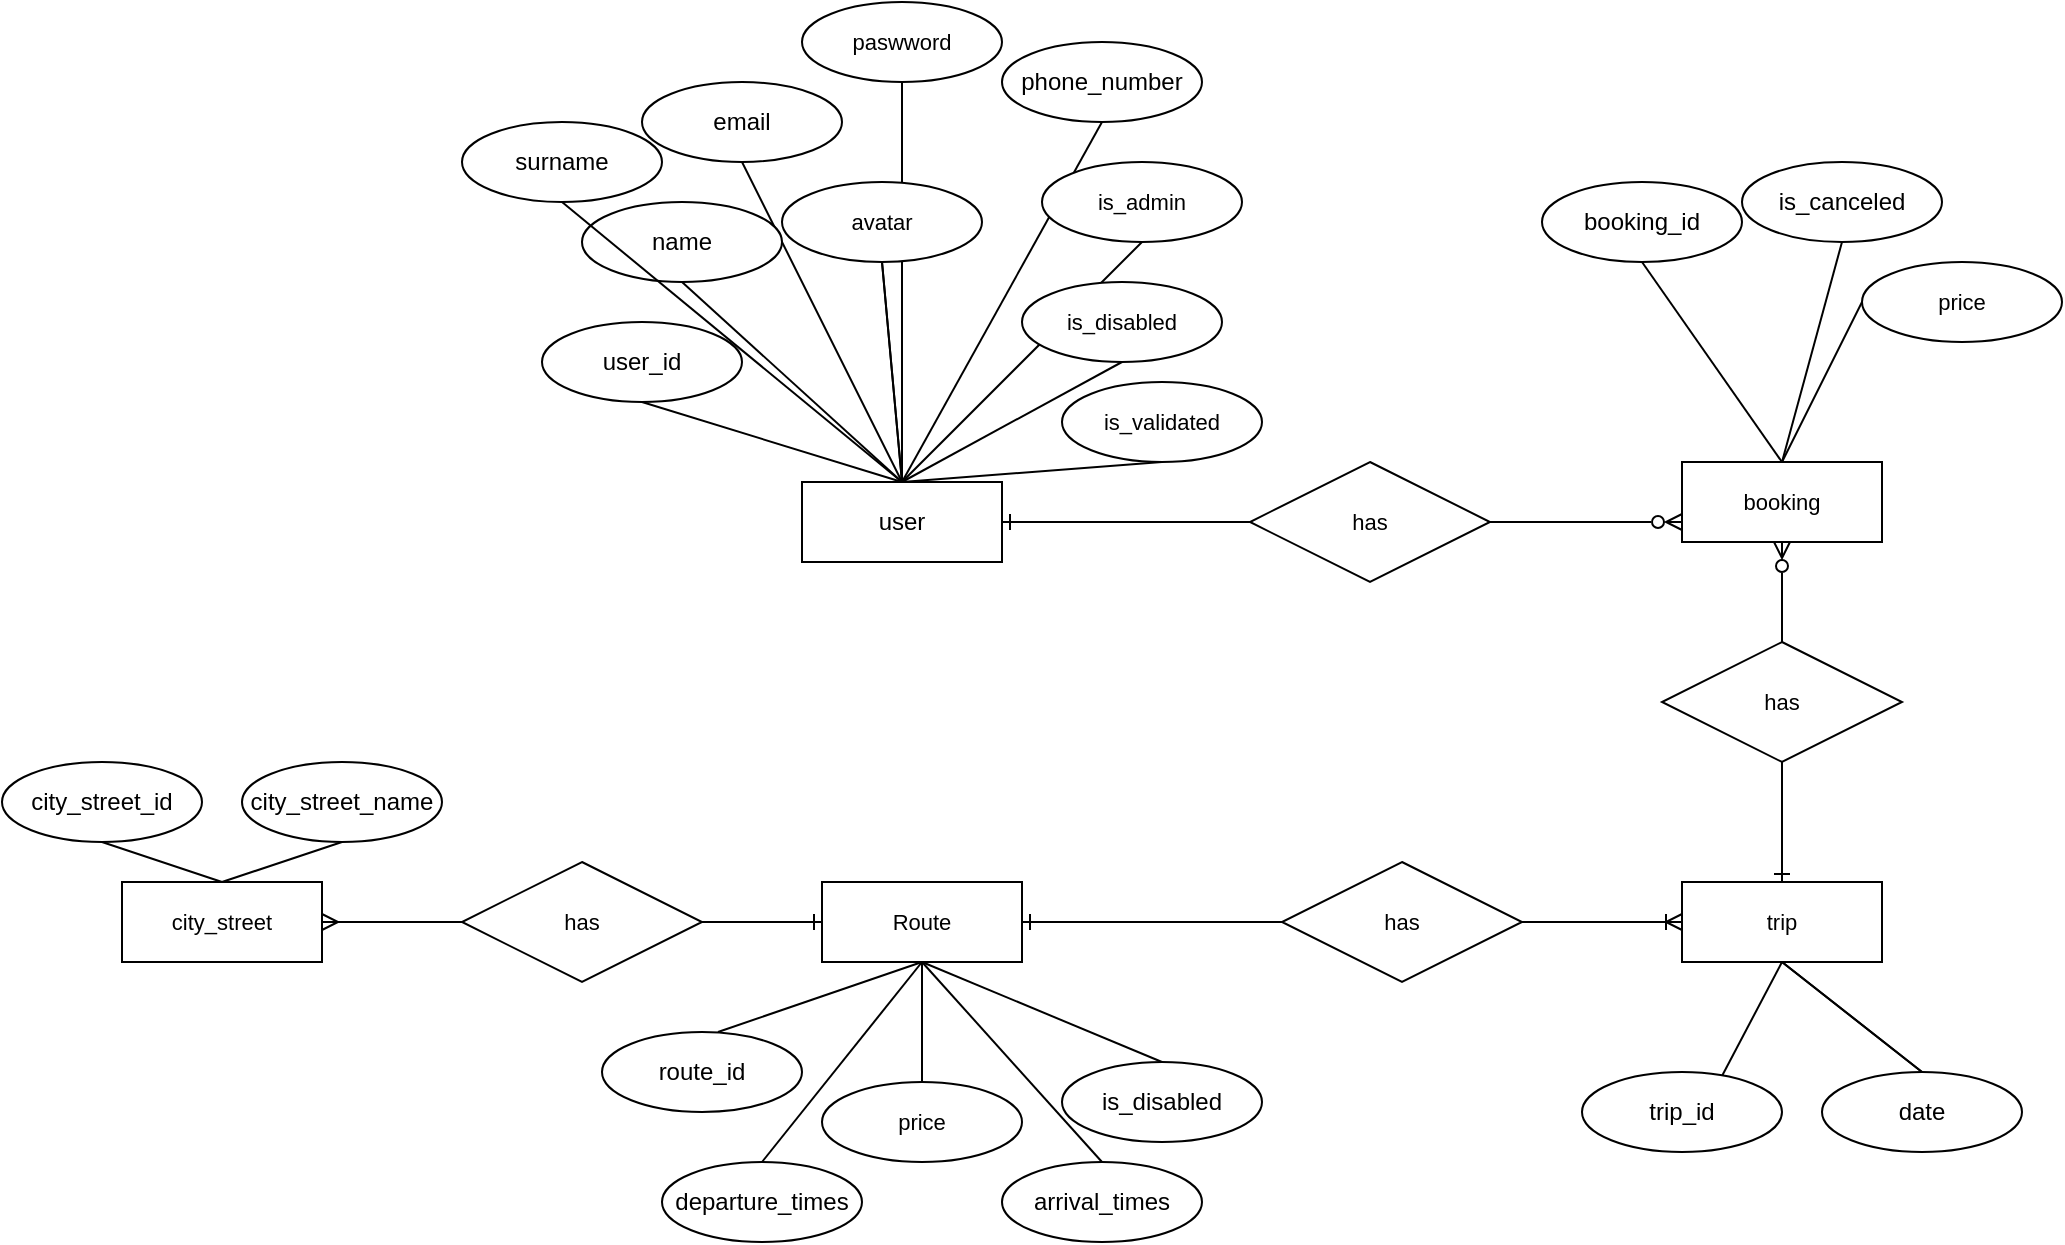 <mxfile version="24.7.6">
  <diagram name="Página-1" id="iMOUHtoWWbAzjmj-ZY_G">
    <mxGraphModel dx="2261" dy="772" grid="1" gridSize="10" guides="1" tooltips="1" connect="1" arrows="1" fold="1" page="1" pageScale="1" pageWidth="827" pageHeight="1169" math="0" shadow="0">
      <root>
        <mxCell id="0" />
        <mxCell id="1" parent="0" />
        <mxCell id="nYsi4IdfZY6VOzRbPfga-7" style="rounded=0;orthogonalLoop=1;jettySize=auto;html=1;exitX=0.5;exitY=0;exitDx=0;exitDy=0;entryX=0.5;entryY=1;entryDx=0;entryDy=0;endArrow=none;endFill=0;" parent="1" source="nYsi4IdfZY6VOzRbPfga-1" target="nYsi4IdfZY6VOzRbPfga-3" edge="1">
          <mxGeometry relative="1" as="geometry" />
        </mxCell>
        <mxCell id="nYsi4IdfZY6VOzRbPfga-8" style="rounded=0;orthogonalLoop=1;jettySize=auto;html=1;exitX=0.5;exitY=0;exitDx=0;exitDy=0;entryX=0.5;entryY=1;entryDx=0;entryDy=0;endArrow=none;endFill=0;" parent="1" source="nYsi4IdfZY6VOzRbPfga-1" target="nYsi4IdfZY6VOzRbPfga-4" edge="1">
          <mxGeometry relative="1" as="geometry" />
        </mxCell>
        <mxCell id="nYsi4IdfZY6VOzRbPfga-9" style="edgeStyle=none;shape=connector;rounded=0;orthogonalLoop=1;jettySize=auto;html=1;exitX=0.5;exitY=0;exitDx=0;exitDy=0;entryX=0.5;entryY=1;entryDx=0;entryDy=0;strokeColor=default;align=center;verticalAlign=middle;fontFamily=Helvetica;fontSize=11;fontColor=default;labelBackgroundColor=default;endArrow=none;endFill=0;" parent="1" source="nYsi4IdfZY6VOzRbPfga-1" target="nYsi4IdfZY6VOzRbPfga-6" edge="1">
          <mxGeometry relative="1" as="geometry" />
        </mxCell>
        <mxCell id="nYsi4IdfZY6VOzRbPfga-10" style="edgeStyle=none;shape=connector;rounded=0;orthogonalLoop=1;jettySize=auto;html=1;exitX=0.5;exitY=0;exitDx=0;exitDy=0;entryX=0.5;entryY=1;entryDx=0;entryDy=0;strokeColor=default;align=center;verticalAlign=middle;fontFamily=Helvetica;fontSize=11;fontColor=default;labelBackgroundColor=default;endArrow=none;endFill=0;" parent="1" source="nYsi4IdfZY6VOzRbPfga-1" target="nYsi4IdfZY6VOzRbPfga-5" edge="1">
          <mxGeometry relative="1" as="geometry" />
        </mxCell>
        <mxCell id="nYsi4IdfZY6VOzRbPfga-13" style="edgeStyle=none;shape=connector;rounded=0;orthogonalLoop=1;jettySize=auto;html=1;exitX=0.5;exitY=0;exitDx=0;exitDy=0;entryX=0.5;entryY=1;entryDx=0;entryDy=0;strokeColor=default;align=center;verticalAlign=middle;fontFamily=Helvetica;fontSize=11;fontColor=default;labelBackgroundColor=default;endArrow=none;endFill=0;" parent="1" source="nYsi4IdfZY6VOzRbPfga-1" target="nYsi4IdfZY6VOzRbPfga-11" edge="1">
          <mxGeometry relative="1" as="geometry" />
        </mxCell>
        <mxCell id="nYsi4IdfZY6VOzRbPfga-14" style="edgeStyle=none;shape=connector;rounded=0;orthogonalLoop=1;jettySize=auto;html=1;exitX=0.5;exitY=0;exitDx=0;exitDy=0;entryX=0.5;entryY=1;entryDx=0;entryDy=0;strokeColor=default;align=center;verticalAlign=middle;fontFamily=Helvetica;fontSize=11;fontColor=default;labelBackgroundColor=default;endArrow=none;endFill=0;" parent="1" source="nYsi4IdfZY6VOzRbPfga-1" target="nYsi4IdfZY6VOzRbPfga-12" edge="1">
          <mxGeometry relative="1" as="geometry" />
        </mxCell>
        <mxCell id="nYsi4IdfZY6VOzRbPfga-17" style="edgeStyle=none;shape=connector;rounded=0;orthogonalLoop=1;jettySize=auto;html=1;exitX=0.5;exitY=0;exitDx=0;exitDy=0;entryX=0.5;entryY=1;entryDx=0;entryDy=0;strokeColor=default;align=center;verticalAlign=middle;fontFamily=Helvetica;fontSize=11;fontColor=default;labelBackgroundColor=default;endArrow=none;endFill=0;" parent="1" source="nYsi4IdfZY6VOzRbPfga-1" target="nYsi4IdfZY6VOzRbPfga-16" edge="1">
          <mxGeometry relative="1" as="geometry" />
        </mxCell>
        <mxCell id="nYsi4IdfZY6VOzRbPfga-24" style="edgeStyle=none;shape=connector;rounded=0;orthogonalLoop=1;jettySize=auto;html=1;exitX=0.5;exitY=0;exitDx=0;exitDy=0;entryX=0.5;entryY=1;entryDx=0;entryDy=0;strokeColor=default;align=center;verticalAlign=middle;fontFamily=Helvetica;fontSize=11;fontColor=default;labelBackgroundColor=default;endArrow=none;endFill=0;" parent="1" source="nYsi4IdfZY6VOzRbPfga-1" target="nYsi4IdfZY6VOzRbPfga-23" edge="1">
          <mxGeometry relative="1" as="geometry">
            <mxPoint x="330" y="260" as="targetPoint" />
          </mxGeometry>
        </mxCell>
        <mxCell id="nYsi4IdfZY6VOzRbPfga-64" style="edgeStyle=none;shape=connector;rounded=0;orthogonalLoop=1;jettySize=auto;html=1;exitX=0.5;exitY=0;exitDx=0;exitDy=0;entryX=0.5;entryY=1;entryDx=0;entryDy=0;strokeColor=default;align=center;verticalAlign=middle;fontFamily=Helvetica;fontSize=11;fontColor=default;labelBackgroundColor=default;endArrow=none;endFill=0;" parent="1" source="nYsi4IdfZY6VOzRbPfga-1" target="nYsi4IdfZY6VOzRbPfga-63" edge="1">
          <mxGeometry relative="1" as="geometry" />
        </mxCell>
        <mxCell id="nYsi4IdfZY6VOzRbPfga-69" style="edgeStyle=none;shape=connector;rounded=0;orthogonalLoop=1;jettySize=auto;html=1;exitX=1;exitY=0.5;exitDx=0;exitDy=0;entryX=0;entryY=0.5;entryDx=0;entryDy=0;strokeColor=default;align=center;verticalAlign=middle;fontFamily=Helvetica;fontSize=11;fontColor=default;labelBackgroundColor=default;endArrow=none;endFill=0;startArrow=ERone;startFill=0;" parent="1" source="nYsi4IdfZY6VOzRbPfga-1" target="nYsi4IdfZY6VOzRbPfga-68" edge="1">
          <mxGeometry relative="1" as="geometry" />
        </mxCell>
        <mxCell id="nYsi4IdfZY6VOzRbPfga-1" value="user" style="whiteSpace=wrap;html=1;align=center;" parent="1" vertex="1">
          <mxGeometry x="130" y="270" width="100" height="40" as="geometry" />
        </mxCell>
        <mxCell id="nYsi4IdfZY6VOzRbPfga-3" value="user_id" style="ellipse;whiteSpace=wrap;html=1;align=center;" parent="1" vertex="1">
          <mxGeometry y="190" width="100" height="40" as="geometry" />
        </mxCell>
        <mxCell id="nYsi4IdfZY6VOzRbPfga-4" value="name" style="ellipse;whiteSpace=wrap;html=1;align=center;" parent="1" vertex="1">
          <mxGeometry x="20" y="130" width="100" height="40" as="geometry" />
        </mxCell>
        <mxCell id="nYsi4IdfZY6VOzRbPfga-5" value="phone_number" style="ellipse;whiteSpace=wrap;html=1;align=center;" parent="1" vertex="1">
          <mxGeometry x="230" y="50" width="100" height="40" as="geometry" />
        </mxCell>
        <mxCell id="nYsi4IdfZY6VOzRbPfga-6" value="email" style="ellipse;whiteSpace=wrap;html=1;align=center;" parent="1" vertex="1">
          <mxGeometry x="50" y="70" width="100" height="40" as="geometry" />
        </mxCell>
        <mxCell id="nYsi4IdfZY6VOzRbPfga-11" value="is_admin" style="ellipse;whiteSpace=wrap;html=1;align=center;fontFamily=Helvetica;fontSize=11;fontColor=default;labelBackgroundColor=default;" parent="1" vertex="1">
          <mxGeometry x="250" y="110" width="100" height="40" as="geometry" />
        </mxCell>
        <mxCell id="nYsi4IdfZY6VOzRbPfga-12" value="is_disabled" style="ellipse;whiteSpace=wrap;html=1;align=center;fontFamily=Helvetica;fontSize=11;fontColor=default;labelBackgroundColor=default;" parent="1" vertex="1">
          <mxGeometry x="240" y="170" width="100" height="40" as="geometry" />
        </mxCell>
        <mxCell id="nYsi4IdfZY6VOzRbPfga-16" value="paswword" style="ellipse;whiteSpace=wrap;html=1;align=center;fontFamily=Helvetica;fontSize=11;fontColor=default;labelBackgroundColor=default;" parent="1" vertex="1">
          <mxGeometry x="130" y="30" width="100" height="40" as="geometry" />
        </mxCell>
        <mxCell id="nYsi4IdfZY6VOzRbPfga-23" value="is_validated" style="ellipse;whiteSpace=wrap;html=1;align=center;fontFamily=Helvetica;fontSize=11;fontColor=default;labelBackgroundColor=default;" parent="1" vertex="1">
          <mxGeometry x="260" y="220" width="100" height="40" as="geometry" />
        </mxCell>
        <mxCell id="nYsi4IdfZY6VOzRbPfga-33" style="edgeStyle=none;shape=connector;rounded=0;orthogonalLoop=1;jettySize=auto;html=1;exitX=0.5;exitY=1;exitDx=0;exitDy=0;entryX=0.5;entryY=0;entryDx=0;entryDy=0;strokeColor=default;align=center;verticalAlign=middle;fontFamily=Helvetica;fontSize=11;fontColor=default;labelBackgroundColor=default;endArrow=none;endFill=0;" parent="1" source="nYsi4IdfZY6VOzRbPfga-25" target="nYsi4IdfZY6VOzRbPfga-31" edge="1">
          <mxGeometry relative="1" as="geometry" />
        </mxCell>
        <mxCell id="nYsi4IdfZY6VOzRbPfga-77" style="edgeStyle=none;shape=connector;rounded=0;orthogonalLoop=1;jettySize=auto;html=1;exitX=1;exitY=0.5;exitDx=0;exitDy=0;entryX=0;entryY=0.5;entryDx=0;entryDy=0;strokeColor=default;align=center;verticalAlign=middle;fontFamily=Helvetica;fontSize=11;fontColor=default;labelBackgroundColor=default;endArrow=none;endFill=0;startArrow=ERone;startFill=0;" parent="1" source="nYsi4IdfZY6VOzRbPfga-25" target="nYsi4IdfZY6VOzRbPfga-75" edge="1">
          <mxGeometry relative="1" as="geometry" />
        </mxCell>
        <mxCell id="nYsi4IdfZY6VOzRbPfga-25" value="Route" style="whiteSpace=wrap;html=1;align=center;fontFamily=Helvetica;fontSize=11;fontColor=default;labelBackgroundColor=default;" parent="1" vertex="1">
          <mxGeometry x="140" y="470" width="100" height="40" as="geometry" />
        </mxCell>
        <mxCell id="nYsi4IdfZY6VOzRbPfga-26" value="route_id" style="ellipse;whiteSpace=wrap;html=1;align=center;" parent="1" vertex="1">
          <mxGeometry x="30" y="545" width="100" height="40" as="geometry" />
        </mxCell>
        <mxCell id="nYsi4IdfZY6VOzRbPfga-31" value="is_disabled" style="ellipse;whiteSpace=wrap;html=1;align=center;" parent="1" vertex="1">
          <mxGeometry x="260" y="560" width="100" height="40" as="geometry" />
        </mxCell>
        <mxCell id="nYsi4IdfZY6VOzRbPfga-32" style="edgeStyle=none;shape=connector;rounded=0;orthogonalLoop=1;jettySize=auto;html=1;exitX=0.5;exitY=1;exitDx=0;exitDy=0;entryX=0.58;entryY=0;entryDx=0;entryDy=0;entryPerimeter=0;strokeColor=default;align=center;verticalAlign=middle;fontFamily=Helvetica;fontSize=11;fontColor=default;labelBackgroundColor=default;endArrow=none;endFill=0;" parent="1" source="nYsi4IdfZY6VOzRbPfga-25" target="nYsi4IdfZY6VOzRbPfga-26" edge="1">
          <mxGeometry relative="1" as="geometry" />
        </mxCell>
        <mxCell id="nYsi4IdfZY6VOzRbPfga-73" style="edgeStyle=none;shape=connector;rounded=0;orthogonalLoop=1;jettySize=auto;html=1;exitX=0.5;exitY=1;exitDx=0;exitDy=0;entryX=0.5;entryY=0;entryDx=0;entryDy=0;strokeColor=default;align=center;verticalAlign=middle;fontFamily=Helvetica;fontSize=11;fontColor=default;labelBackgroundColor=default;endArrow=none;endFill=0;startArrow=ERzeroToMany;startFill=0;" parent="1" source="nYsi4IdfZY6VOzRbPfga-38" target="nYsi4IdfZY6VOzRbPfga-72" edge="1">
          <mxGeometry relative="1" as="geometry" />
        </mxCell>
        <mxCell id="nYsi4IdfZY6VOzRbPfga-38" value="booking" style="whiteSpace=wrap;html=1;align=center;fontFamily=Helvetica;fontSize=11;fontColor=default;labelBackgroundColor=default;" parent="1" vertex="1">
          <mxGeometry x="570" y="260" width="100" height="40" as="geometry" />
        </mxCell>
        <mxCell id="nYsi4IdfZY6VOzRbPfga-49" style="edgeStyle=none;shape=connector;rounded=0;orthogonalLoop=1;jettySize=auto;html=1;exitX=0.5;exitY=1;exitDx=0;exitDy=0;entryX=0.5;entryY=0;entryDx=0;entryDy=0;strokeColor=default;align=center;verticalAlign=middle;fontFamily=Helvetica;fontSize=11;fontColor=default;labelBackgroundColor=default;endArrow=none;endFill=0;" parent="1" source="nYsi4IdfZY6VOzRbPfga-40" target="nYsi4IdfZY6VOzRbPfga-38" edge="1">
          <mxGeometry relative="1" as="geometry" />
        </mxCell>
        <mxCell id="nYsi4IdfZY6VOzRbPfga-40" value="booking_id" style="ellipse;whiteSpace=wrap;html=1;align=center;" parent="1" vertex="1">
          <mxGeometry x="500" y="120" width="100" height="40" as="geometry" />
        </mxCell>
        <mxCell id="nYsi4IdfZY6VOzRbPfga-47" style="edgeStyle=none;shape=connector;rounded=0;orthogonalLoop=1;jettySize=auto;html=1;exitX=0.5;exitY=1;exitDx=0;exitDy=0;strokeColor=default;align=center;verticalAlign=middle;fontFamily=Helvetica;fontSize=11;fontColor=default;labelBackgroundColor=default;endArrow=none;endFill=0;entryX=0.5;entryY=0;entryDx=0;entryDy=0;" parent="1" source="nYsi4IdfZY6VOzRbPfga-44" target="nYsi4IdfZY6VOzRbPfga-38" edge="1">
          <mxGeometry relative="1" as="geometry">
            <mxPoint x="610" y="190" as="targetPoint" />
          </mxGeometry>
        </mxCell>
        <mxCell id="nYsi4IdfZY6VOzRbPfga-44" value="is_canceled" style="ellipse;whiteSpace=wrap;html=1;align=center;" parent="1" vertex="1">
          <mxGeometry x="600" y="110" width="100" height="40" as="geometry" />
        </mxCell>
        <mxCell id="nYsi4IdfZY6VOzRbPfga-74" style="edgeStyle=none;shape=connector;rounded=0;orthogonalLoop=1;jettySize=auto;html=1;exitX=0.5;exitY=0;exitDx=0;exitDy=0;entryX=0.5;entryY=1;entryDx=0;entryDy=0;strokeColor=default;align=center;verticalAlign=middle;fontFamily=Helvetica;fontSize=11;fontColor=default;labelBackgroundColor=default;endArrow=none;endFill=0;startArrow=ERone;startFill=0;" parent="1" source="nYsi4IdfZY6VOzRbPfga-50" target="nYsi4IdfZY6VOzRbPfga-72" edge="1">
          <mxGeometry relative="1" as="geometry" />
        </mxCell>
        <mxCell id="nYsi4IdfZY6VOzRbPfga-76" style="edgeStyle=none;shape=connector;rounded=0;orthogonalLoop=1;jettySize=auto;html=1;exitX=0;exitY=0.5;exitDx=0;exitDy=0;entryX=1;entryY=0.5;entryDx=0;entryDy=0;strokeColor=default;align=center;verticalAlign=middle;fontFamily=Helvetica;fontSize=11;fontColor=default;labelBackgroundColor=default;endArrow=none;endFill=0;startArrow=ERoneToMany;startFill=0;" parent="1" source="nYsi4IdfZY6VOzRbPfga-50" target="nYsi4IdfZY6VOzRbPfga-75" edge="1">
          <mxGeometry relative="1" as="geometry" />
        </mxCell>
        <mxCell id="nYsi4IdfZY6VOzRbPfga-50" value="trip" style="whiteSpace=wrap;html=1;align=center;fontFamily=Helvetica;fontSize=11;fontColor=default;labelBackgroundColor=default;" parent="1" vertex="1">
          <mxGeometry x="570" y="470" width="100" height="40" as="geometry" />
        </mxCell>
        <mxCell id="nYsi4IdfZY6VOzRbPfga-53" style="edgeStyle=none;shape=connector;rounded=0;orthogonalLoop=1;jettySize=auto;html=1;exitX=0.5;exitY=1;exitDx=0;exitDy=0;entryX=0.5;entryY=1;entryDx=0;entryDy=0;strokeColor=default;align=center;verticalAlign=middle;fontFamily=Helvetica;fontSize=11;fontColor=default;labelBackgroundColor=default;endArrow=none;endFill=0;" parent="1" source="nYsi4IdfZY6VOzRbPfga-52" target="nYsi4IdfZY6VOzRbPfga-50" edge="1">
          <mxGeometry relative="1" as="geometry">
            <mxPoint x="500" y="540" as="sourcePoint" />
          </mxGeometry>
        </mxCell>
        <mxCell id="nYsi4IdfZY6VOzRbPfga-52" value="trip_id" style="ellipse;whiteSpace=wrap;html=1;align=center;" parent="1" vertex="1">
          <mxGeometry x="520" y="565" width="100" height="40" as="geometry" />
        </mxCell>
        <mxCell id="nYsi4IdfZY6VOzRbPfga-55" style="edgeStyle=none;shape=connector;rounded=0;orthogonalLoop=1;jettySize=auto;html=1;exitX=0.5;exitY=0;exitDx=0;exitDy=0;entryX=0.5;entryY=1;entryDx=0;entryDy=0;strokeColor=default;align=center;verticalAlign=middle;fontFamily=Helvetica;fontSize=11;fontColor=default;labelBackgroundColor=default;endArrow=none;endFill=0;" parent="1" source="nYsi4IdfZY6VOzRbPfga-56" target="nYsi4IdfZY6VOzRbPfga-50" edge="1">
          <mxGeometry relative="1" as="geometry" />
        </mxCell>
        <mxCell id="nYsi4IdfZY6VOzRbPfga-57" style="edgeStyle=none;shape=connector;rounded=0;orthogonalLoop=1;jettySize=auto;html=1;exitX=0.5;exitY=0;exitDx=0;exitDy=0;entryX=0.5;entryY=1;entryDx=0;entryDy=0;strokeColor=default;align=center;verticalAlign=middle;fontFamily=Helvetica;fontSize=11;fontColor=default;labelBackgroundColor=default;endArrow=none;endFill=0;" parent="1" source="nYsi4IdfZY6VOzRbPfga-56" target="nYsi4IdfZY6VOzRbPfga-50" edge="1">
          <mxGeometry relative="1" as="geometry">
            <mxPoint x="670" y="490" as="sourcePoint" />
          </mxGeometry>
        </mxCell>
        <mxCell id="nYsi4IdfZY6VOzRbPfga-62" style="edgeStyle=none;shape=connector;rounded=0;orthogonalLoop=1;jettySize=auto;html=1;exitX=0.5;exitY=0;exitDx=0;exitDy=0;entryX=0.5;entryY=1;entryDx=0;entryDy=0;strokeColor=default;align=center;verticalAlign=middle;fontFamily=Helvetica;fontSize=11;fontColor=default;labelBackgroundColor=default;endArrow=none;endFill=0;" parent="1" source="nYsi4IdfZY6VOzRbPfga-61" target="nYsi4IdfZY6VOzRbPfga-25" edge="1">
          <mxGeometry relative="1" as="geometry" />
        </mxCell>
        <mxCell id="nYsi4IdfZY6VOzRbPfga-61" value="price" style="ellipse;whiteSpace=wrap;html=1;align=center;fontFamily=Helvetica;fontSize=11;fontColor=default;labelBackgroundColor=default;" parent="1" vertex="1">
          <mxGeometry x="140" y="570" width="100" height="40" as="geometry" />
        </mxCell>
        <mxCell id="nYsi4IdfZY6VOzRbPfga-65" value="" style="edgeStyle=none;shape=connector;rounded=0;orthogonalLoop=1;jettySize=auto;html=1;exitX=0.5;exitY=0;exitDx=0;exitDy=0;entryX=0.5;entryY=1;entryDx=0;entryDy=0;strokeColor=default;align=center;verticalAlign=middle;fontFamily=Helvetica;fontSize=11;fontColor=default;labelBackgroundColor=default;endArrow=none;endFill=0;" parent="1" source="nYsi4IdfZY6VOzRbPfga-1" target="nYsi4IdfZY6VOzRbPfga-63" edge="1">
          <mxGeometry relative="1" as="geometry">
            <mxPoint x="180" y="270" as="sourcePoint" />
            <mxPoint x="180" y="70" as="targetPoint" />
          </mxGeometry>
        </mxCell>
        <mxCell id="nYsi4IdfZY6VOzRbPfga-63" value="avatar" style="ellipse;whiteSpace=wrap;html=1;align=center;fontFamily=Helvetica;fontSize=11;fontColor=default;labelBackgroundColor=default;" parent="1" vertex="1">
          <mxGeometry x="120" y="120" width="100" height="40" as="geometry" />
        </mxCell>
        <mxCell id="nYsi4IdfZY6VOzRbPfga-67" style="edgeStyle=none;shape=connector;rounded=0;orthogonalLoop=1;jettySize=auto;html=1;exitX=0;exitY=0.5;exitDx=0;exitDy=0;entryX=0.5;entryY=0;entryDx=0;entryDy=0;strokeColor=default;align=center;verticalAlign=middle;fontFamily=Helvetica;fontSize=11;fontColor=default;labelBackgroundColor=default;endArrow=none;endFill=0;" parent="1" source="nYsi4IdfZY6VOzRbPfga-66" target="nYsi4IdfZY6VOzRbPfga-38" edge="1">
          <mxGeometry relative="1" as="geometry" />
        </mxCell>
        <mxCell id="nYsi4IdfZY6VOzRbPfga-66" value="price" style="ellipse;whiteSpace=wrap;html=1;align=center;fontFamily=Helvetica;fontSize=11;fontColor=default;labelBackgroundColor=default;" parent="1" vertex="1">
          <mxGeometry x="660" y="160" width="100" height="40" as="geometry" />
        </mxCell>
        <mxCell id="nYsi4IdfZY6VOzRbPfga-70" style="edgeStyle=none;shape=connector;rounded=0;orthogonalLoop=1;jettySize=auto;html=1;exitX=1;exitY=0.5;exitDx=0;exitDy=0;entryX=0;entryY=0.75;entryDx=0;entryDy=0;strokeColor=default;align=center;verticalAlign=middle;fontFamily=Helvetica;fontSize=11;fontColor=default;labelBackgroundColor=default;endArrow=ERzeroToMany;endFill=0;startArrow=none;startFill=0;" parent="1" source="nYsi4IdfZY6VOzRbPfga-68" target="nYsi4IdfZY6VOzRbPfga-38" edge="1">
          <mxGeometry relative="1" as="geometry" />
        </mxCell>
        <mxCell id="nYsi4IdfZY6VOzRbPfga-68" value="has" style="shape=rhombus;perimeter=rhombusPerimeter;whiteSpace=wrap;html=1;align=center;fontFamily=Helvetica;fontSize=11;fontColor=default;labelBackgroundColor=default;" parent="1" vertex="1">
          <mxGeometry x="354" y="260" width="120" height="60" as="geometry" />
        </mxCell>
        <mxCell id="nYsi4IdfZY6VOzRbPfga-56" value="date" style="ellipse;whiteSpace=wrap;html=1;align=center;" parent="1" vertex="1">
          <mxGeometry x="640" y="565" width="100" height="40" as="geometry" />
        </mxCell>
        <mxCell id="nYsi4IdfZY6VOzRbPfga-72" value="has" style="shape=rhombus;perimeter=rhombusPerimeter;whiteSpace=wrap;html=1;align=center;fontFamily=Helvetica;fontSize=11;fontColor=default;labelBackgroundColor=default;" parent="1" vertex="1">
          <mxGeometry x="560" y="350" width="120" height="60" as="geometry" />
        </mxCell>
        <mxCell id="nYsi4IdfZY6VOzRbPfga-75" value="has" style="shape=rhombus;perimeter=rhombusPerimeter;whiteSpace=wrap;html=1;align=center;fontFamily=Helvetica;fontSize=11;fontColor=default;labelBackgroundColor=default;" parent="1" vertex="1">
          <mxGeometry x="370" y="460" width="120" height="60" as="geometry" />
        </mxCell>
        <mxCell id="hmUXVvNYB8algDmbWfQr-1" value="departure_times" style="ellipse;whiteSpace=wrap;html=1;align=center;" parent="1" vertex="1">
          <mxGeometry x="60" y="610" width="100" height="40" as="geometry" />
        </mxCell>
        <mxCell id="hmUXVvNYB8algDmbWfQr-3" style="edgeStyle=none;shape=connector;rounded=0;orthogonalLoop=1;jettySize=auto;html=1;exitX=0.5;exitY=1;exitDx=0;exitDy=0;entryX=0.5;entryY=0;entryDx=0;entryDy=0;strokeColor=default;align=center;verticalAlign=middle;fontFamily=Helvetica;fontSize=11;fontColor=default;labelBackgroundColor=default;endArrow=none;endFill=0;" parent="1" source="nYsi4IdfZY6VOzRbPfga-25" target="hmUXVvNYB8algDmbWfQr-1" edge="1">
          <mxGeometry relative="1" as="geometry">
            <mxPoint x="200" y="520" as="sourcePoint" />
            <mxPoint x="270" y="700" as="targetPoint" />
          </mxGeometry>
        </mxCell>
        <mxCell id="hmUXVvNYB8algDmbWfQr-10" style="edgeStyle=none;shape=connector;rounded=0;orthogonalLoop=1;jettySize=auto;html=1;exitX=0.5;exitY=0;exitDx=0;exitDy=0;entryX=0.5;entryY=1;entryDx=0;entryDy=0;strokeColor=default;align=center;verticalAlign=middle;fontFamily=Helvetica;fontSize=11;fontColor=default;labelBackgroundColor=default;endArrow=none;endFill=0;" parent="1" source="hmUXVvNYB8algDmbWfQr-11" target="hmUXVvNYB8algDmbWfQr-12" edge="1">
          <mxGeometry relative="1" as="geometry" />
        </mxCell>
        <mxCell id="hmUXVvNYB8algDmbWfQr-19" style="edgeStyle=none;shape=connector;rounded=0;orthogonalLoop=1;jettySize=auto;html=1;exitX=1;exitY=0.5;exitDx=0;exitDy=0;strokeColor=default;align=center;verticalAlign=middle;fontFamily=Helvetica;fontSize=11;fontColor=default;labelBackgroundColor=default;endArrow=none;endFill=0;entryX=0;entryY=0.5;entryDx=0;entryDy=0;startArrow=ERmany;startFill=0;" parent="1" source="hmUXVvNYB8algDmbWfQr-11" target="hmUXVvNYB8algDmbWfQr-16" edge="1">
          <mxGeometry relative="1" as="geometry">
            <mxPoint x="30" y="550" as="targetPoint" />
          </mxGeometry>
        </mxCell>
        <mxCell id="hmUXVvNYB8algDmbWfQr-11" value="city_street" style="whiteSpace=wrap;html=1;align=center;fontFamily=Helvetica;fontSize=11;fontColor=default;labelBackgroundColor=default;" parent="1" vertex="1">
          <mxGeometry x="-210" y="470" width="100" height="40" as="geometry" />
        </mxCell>
        <mxCell id="hmUXVvNYB8algDmbWfQr-12" value="city_street_id" style="ellipse;whiteSpace=wrap;html=1;align=center;" parent="1" vertex="1">
          <mxGeometry x="-270" y="410" width="100" height="40" as="geometry" />
        </mxCell>
        <mxCell id="hmUXVvNYB8algDmbWfQr-13" style="edgeStyle=none;shape=connector;rounded=0;orthogonalLoop=1;jettySize=auto;html=1;exitX=0.5;exitY=1;exitDx=0;exitDy=0;entryX=0.5;entryY=0;entryDx=0;entryDy=0;strokeColor=default;align=center;verticalAlign=middle;fontFamily=Helvetica;fontSize=11;fontColor=default;labelBackgroundColor=default;endArrow=none;endFill=0;" parent="1" source="hmUXVvNYB8algDmbWfQr-14" target="hmUXVvNYB8algDmbWfQr-11" edge="1">
          <mxGeometry relative="1" as="geometry" />
        </mxCell>
        <mxCell id="hmUXVvNYB8algDmbWfQr-14" value="city_street_name" style="ellipse;whiteSpace=wrap;html=1;align=center;" parent="1" vertex="1">
          <mxGeometry x="-150" y="410" width="100" height="40" as="geometry" />
        </mxCell>
        <mxCell id="hmUXVvNYB8algDmbWfQr-20" style="edgeStyle=none;shape=connector;rounded=0;orthogonalLoop=1;jettySize=auto;html=1;exitX=1;exitY=0.5;exitDx=0;exitDy=0;entryX=0;entryY=0.5;entryDx=0;entryDy=0;strokeColor=default;align=center;verticalAlign=middle;fontFamily=Helvetica;fontSize=11;fontColor=default;labelBackgroundColor=default;endArrow=ERone;endFill=0;startArrow=none;startFill=0;" parent="1" source="hmUXVvNYB8algDmbWfQr-16" target="nYsi4IdfZY6VOzRbPfga-25" edge="1">
          <mxGeometry relative="1" as="geometry" />
        </mxCell>
        <mxCell id="hmUXVvNYB8algDmbWfQr-16" value="has" style="shape=rhombus;perimeter=rhombusPerimeter;whiteSpace=wrap;html=1;align=center;fontFamily=Helvetica;fontSize=11;fontColor=default;labelBackgroundColor=default;" parent="1" vertex="1">
          <mxGeometry x="-40" y="460" width="120" height="60" as="geometry" />
        </mxCell>
        <mxCell id="hmUXVvNYB8algDmbWfQr-22" value="arrival_times" style="ellipse;whiteSpace=wrap;html=1;align=center;" parent="1" vertex="1">
          <mxGeometry x="230" y="610" width="100" height="40" as="geometry" />
        </mxCell>
        <mxCell id="10Hyc7GkC5qkKMvUgZui-3" style="edgeStyle=none;shape=connector;rounded=0;orthogonalLoop=1;jettySize=auto;html=1;exitX=0.5;exitY=0;exitDx=0;exitDy=0;entryX=0.5;entryY=1;entryDx=0;entryDy=0;strokeColor=default;align=center;verticalAlign=middle;fontFamily=Helvetica;fontSize=11;fontColor=default;labelBackgroundColor=default;endArrow=none;endFill=0;" parent="1" source="hmUXVvNYB8algDmbWfQr-22" target="nYsi4IdfZY6VOzRbPfga-25" edge="1">
          <mxGeometry relative="1" as="geometry">
            <mxPoint x="200" y="620" as="sourcePoint" />
            <mxPoint x="200" y="520" as="targetPoint" />
          </mxGeometry>
        </mxCell>
        <mxCell id="10Hyc7GkC5qkKMvUgZui-4" value="surname" style="ellipse;whiteSpace=wrap;html=1;align=center;" parent="1" vertex="1">
          <mxGeometry x="-40" y="90" width="100" height="40" as="geometry" />
        </mxCell>
        <mxCell id="10Hyc7GkC5qkKMvUgZui-6" style="rounded=0;orthogonalLoop=1;jettySize=auto;html=1;exitX=0.5;exitY=0;exitDx=0;exitDy=0;entryX=0.5;entryY=1;entryDx=0;entryDy=0;endArrow=none;endFill=0;" parent="1" source="nYsi4IdfZY6VOzRbPfga-1" target="10Hyc7GkC5qkKMvUgZui-4" edge="1">
          <mxGeometry relative="1" as="geometry">
            <mxPoint x="190" y="280" as="sourcePoint" />
            <mxPoint x="80" y="180" as="targetPoint" />
          </mxGeometry>
        </mxCell>
      </root>
    </mxGraphModel>
  </diagram>
</mxfile>
